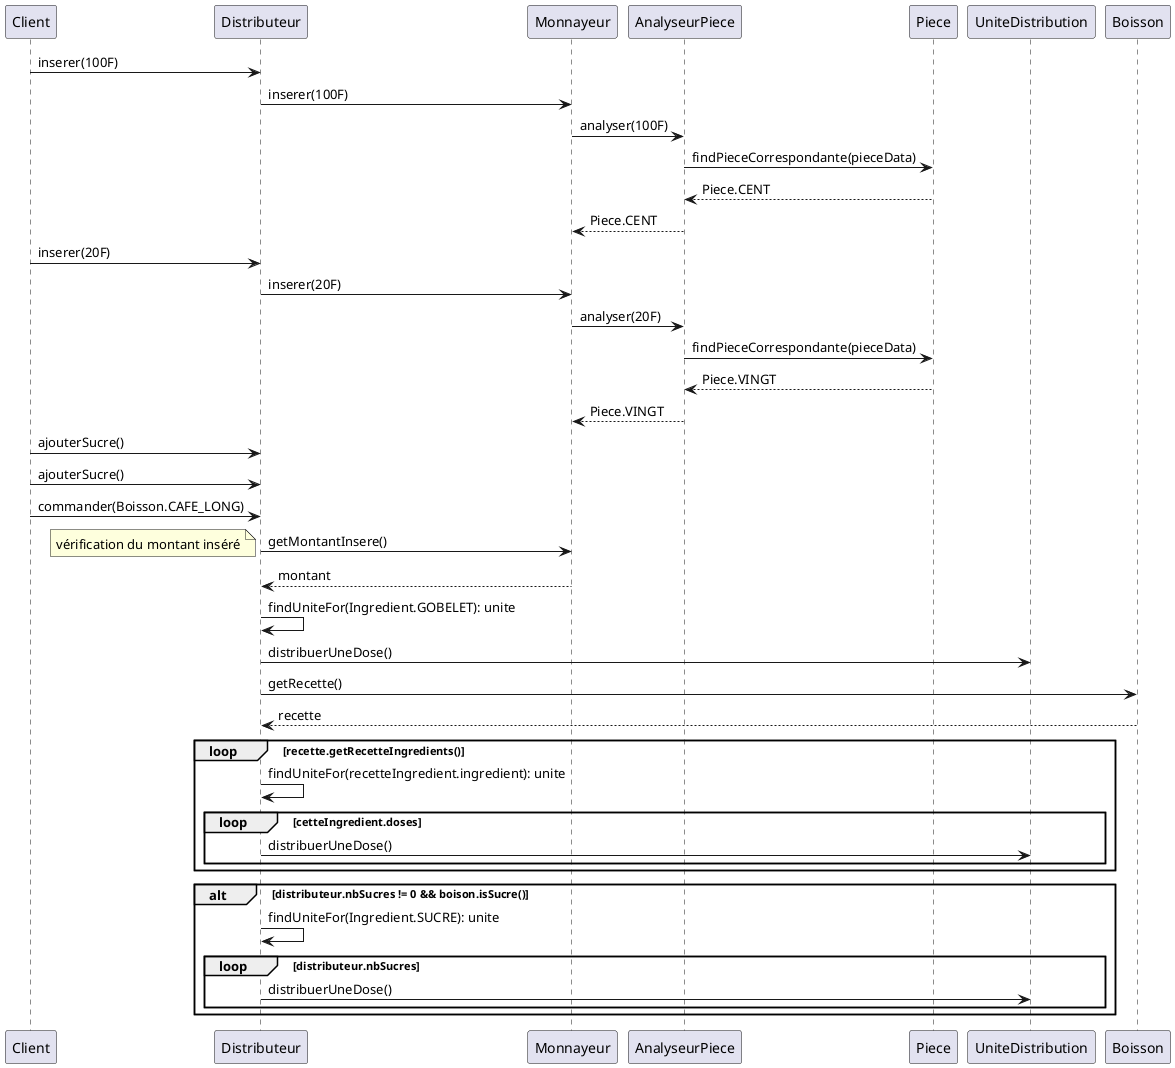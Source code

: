 @startuml
Client -> Distributeur: inserer(100F)
Distributeur -> Monnayeur: inserer(100F)
Monnayeur -> AnalyseurPiece: analyser(100F)
AnalyseurPiece -> Piece: findPieceCorrespondante(pieceData)
Piece --> AnalyseurPiece: Piece.CENT
AnalyseurPiece --> Monnayeur: Piece.CENT

Client -> Distributeur: inserer(20F)
Distributeur -> Monnayeur: inserer(20F)
Monnayeur -> AnalyseurPiece: analyser(20F)
AnalyseurPiece -> Piece: findPieceCorrespondante(pieceData)
Piece --> AnalyseurPiece: Piece.VINGT
AnalyseurPiece --> Monnayeur: Piece.VINGT

Client -> Distributeur: ajouterSucre()
Client -> Distributeur: ajouterSucre()

Client -> Distributeur: commander(Boisson.CAFE_LONG)
Distributeur -> Monnayeur: getMontantInsere()
note left
  vérification du montant inséré
end note
Monnayeur  --> Distributeur: montant
Distributeur -> Distributeur: findUniteFor(Ingredient.GOBELET): unite
Distributeur -> UniteDistribution: distribuerUneDose()
Distributeur -> Boisson : getRecette()
Boisson --> Distributeur: recette
loop recette.getRecetteIngredients()
  Distributeur -> Distributeur: findUniteFor(recetteIngredient.ingredient): unite
  loop cetteIngredient.doses
    Distributeur -> UniteDistribution: distribuerUneDose()
  end
end
alt distributeur.nbSucres != 0 && boison.isSucre()
  Distributeur -> Distributeur: findUniteFor(Ingredient.SUCRE): unite
  loop distributeur.nbSucres
    Distributeur -> UniteDistribution: distribuerUneDose()
  end
end
@enduml
